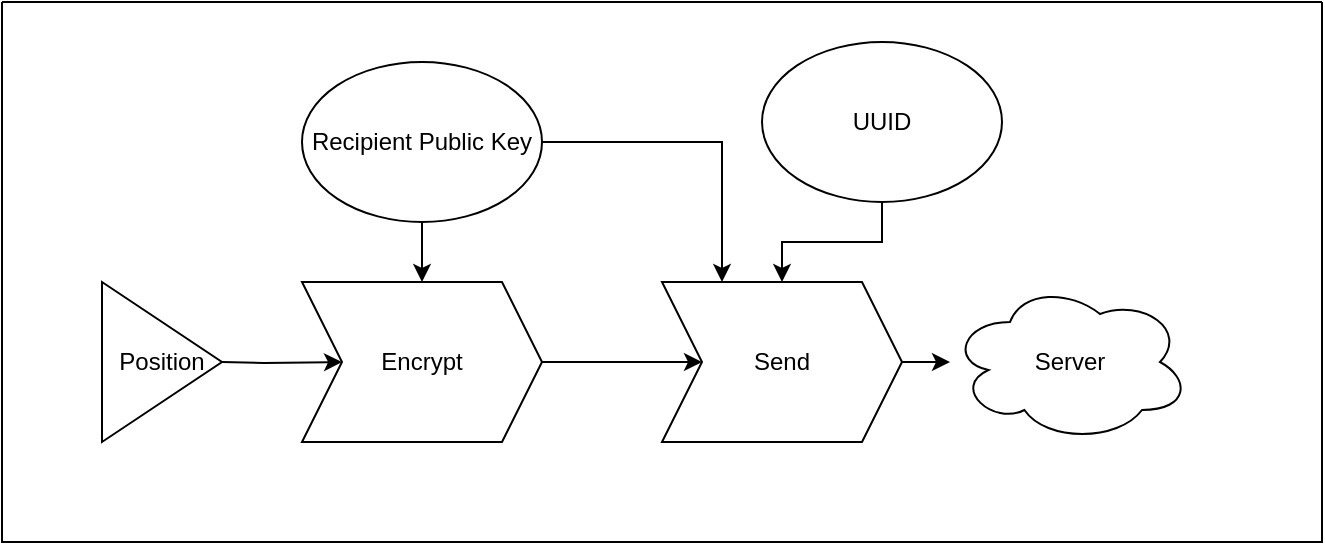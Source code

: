 <mxfile version="20.0.1" type="github">
  <diagram id="8FAyyv0OeRqAY6xSwsuC" name="Page-1">
    <mxGraphModel dx="946" dy="535" grid="1" gridSize="10" guides="1" tooltips="1" connect="1" arrows="1" fold="1" page="1" pageScale="1" pageWidth="827" pageHeight="1169" math="0" shadow="0">
      <root>
        <mxCell id="0" />
        <mxCell id="1" parent="0" />
        <mxCell id="DQnbnJLm6Z0NJb9ANL9x-30" value="" style="swimlane;startSize=0;" vertex="1" parent="1">
          <mxGeometry x="60" y="60" width="660" height="270" as="geometry">
            <mxRectangle x="60" y="60" width="50" height="40" as="alternateBounds" />
          </mxGeometry>
        </mxCell>
        <mxCell id="DQnbnJLm6Z0NJb9ANL9x-31" value="" style="edgeStyle=orthogonalEdgeStyle;rounded=0;orthogonalLoop=1;jettySize=auto;html=1;" edge="1" parent="1" target="DQnbnJLm6Z0NJb9ANL9x-39">
          <mxGeometry relative="1" as="geometry">
            <mxPoint x="170" y="240" as="sourcePoint" />
          </mxGeometry>
        </mxCell>
        <mxCell id="DQnbnJLm6Z0NJb9ANL9x-32" value="" style="edgeStyle=orthogonalEdgeStyle;rounded=0;orthogonalLoop=1;jettySize=auto;html=1;" edge="1" parent="1" source="DQnbnJLm6Z0NJb9ANL9x-34" target="DQnbnJLm6Z0NJb9ANL9x-39">
          <mxGeometry relative="1" as="geometry" />
        </mxCell>
        <mxCell id="DQnbnJLm6Z0NJb9ANL9x-33" style="edgeStyle=orthogonalEdgeStyle;rounded=0;orthogonalLoop=1;jettySize=auto;html=1;entryX=0.25;entryY=0;entryDx=0;entryDy=0;" edge="1" parent="1" source="DQnbnJLm6Z0NJb9ANL9x-34" target="DQnbnJLm6Z0NJb9ANL9x-41">
          <mxGeometry relative="1" as="geometry" />
        </mxCell>
        <mxCell id="DQnbnJLm6Z0NJb9ANL9x-34" value="Recipient Public Key" style="ellipse;whiteSpace=wrap;html=1;" vertex="1" parent="1">
          <mxGeometry x="210" y="90" width="120" height="80" as="geometry" />
        </mxCell>
        <mxCell id="DQnbnJLm6Z0NJb9ANL9x-35" style="edgeStyle=orthogonalEdgeStyle;rounded=0;orthogonalLoop=1;jettySize=auto;html=1;entryX=0.5;entryY=0;entryDx=0;entryDy=0;" edge="1" parent="1" source="DQnbnJLm6Z0NJb9ANL9x-36" target="DQnbnJLm6Z0NJb9ANL9x-41">
          <mxGeometry relative="1" as="geometry" />
        </mxCell>
        <mxCell id="DQnbnJLm6Z0NJb9ANL9x-36" value="UUID" style="ellipse;whiteSpace=wrap;html=1;" vertex="1" parent="1">
          <mxGeometry x="440" y="80" width="120" height="80" as="geometry" />
        </mxCell>
        <mxCell id="DQnbnJLm6Z0NJb9ANL9x-37" value="Server" style="ellipse;shape=cloud;whiteSpace=wrap;html=1;" vertex="1" parent="1">
          <mxGeometry x="534" y="200" width="120" height="80" as="geometry" />
        </mxCell>
        <mxCell id="DQnbnJLm6Z0NJb9ANL9x-38" value="" style="edgeStyle=orthogonalEdgeStyle;rounded=0;orthogonalLoop=1;jettySize=auto;html=1;" edge="1" parent="1" source="DQnbnJLm6Z0NJb9ANL9x-39" target="DQnbnJLm6Z0NJb9ANL9x-41">
          <mxGeometry relative="1" as="geometry" />
        </mxCell>
        <mxCell id="DQnbnJLm6Z0NJb9ANL9x-39" value="Encrypt" style="shape=step;perimeter=stepPerimeter;whiteSpace=wrap;html=1;fixedSize=1;" vertex="1" parent="1">
          <mxGeometry x="210" y="200" width="120" height="80" as="geometry" />
        </mxCell>
        <mxCell id="DQnbnJLm6Z0NJb9ANL9x-40" value="" style="edgeStyle=orthogonalEdgeStyle;rounded=0;orthogonalLoop=1;jettySize=auto;html=1;" edge="1" parent="1" source="DQnbnJLm6Z0NJb9ANL9x-41" target="DQnbnJLm6Z0NJb9ANL9x-37">
          <mxGeometry relative="1" as="geometry" />
        </mxCell>
        <mxCell id="DQnbnJLm6Z0NJb9ANL9x-41" value="Send" style="shape=step;perimeter=stepPerimeter;whiteSpace=wrap;html=1;fixedSize=1;" vertex="1" parent="1">
          <mxGeometry x="390" y="200" width="120" height="80" as="geometry" />
        </mxCell>
        <mxCell id="DQnbnJLm6Z0NJb9ANL9x-42" value="Position" style="triangle;whiteSpace=wrap;html=1;" vertex="1" parent="1">
          <mxGeometry x="110" y="200" width="60" height="80" as="geometry" />
        </mxCell>
      </root>
    </mxGraphModel>
  </diagram>
</mxfile>
